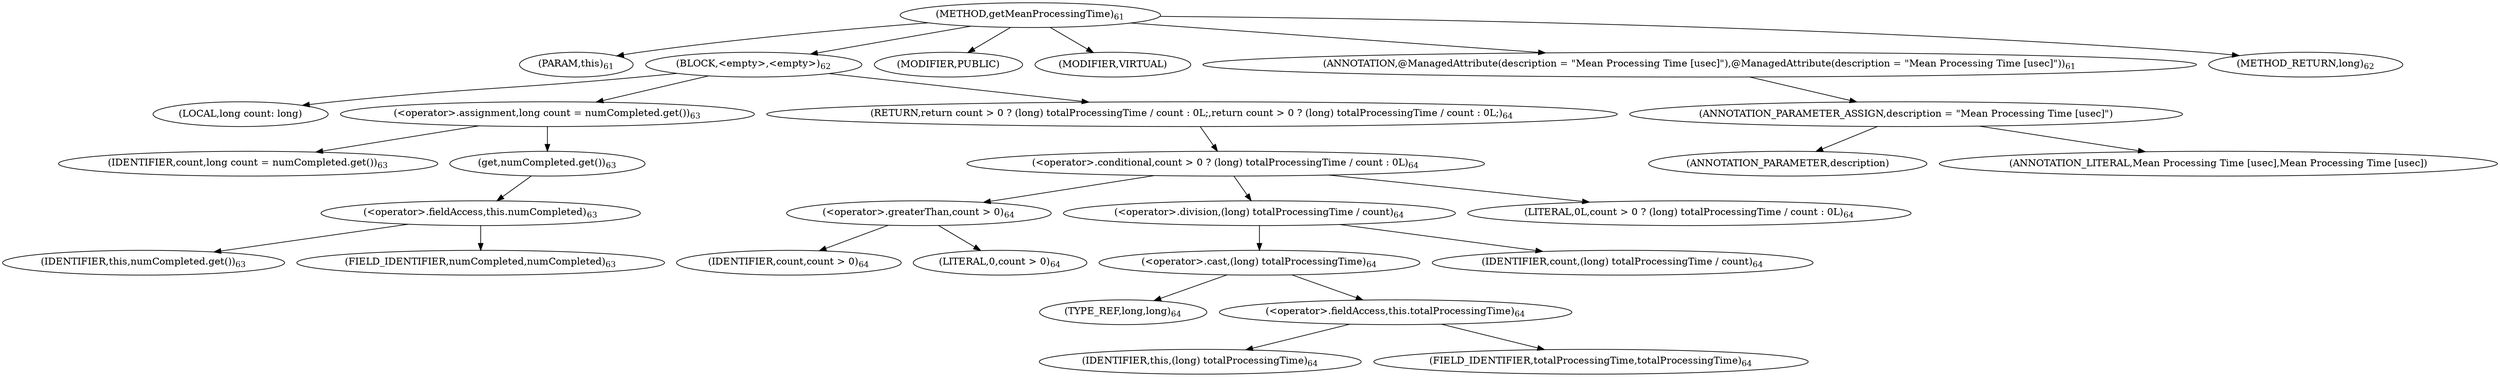 digraph "getMeanProcessingTime" {  
"104" [label = <(METHOD,getMeanProcessingTime)<SUB>61</SUB>> ]
"105" [label = <(PARAM,this)<SUB>61</SUB>> ]
"106" [label = <(BLOCK,&lt;empty&gt;,&lt;empty&gt;)<SUB>62</SUB>> ]
"107" [label = <(LOCAL,long count: long)> ]
"108" [label = <(&lt;operator&gt;.assignment,long count = numCompleted.get())<SUB>63</SUB>> ]
"109" [label = <(IDENTIFIER,count,long count = numCompleted.get())<SUB>63</SUB>> ]
"110" [label = <(get,numCompleted.get())<SUB>63</SUB>> ]
"111" [label = <(&lt;operator&gt;.fieldAccess,this.numCompleted)<SUB>63</SUB>> ]
"112" [label = <(IDENTIFIER,this,numCompleted.get())<SUB>63</SUB>> ]
"113" [label = <(FIELD_IDENTIFIER,numCompleted,numCompleted)<SUB>63</SUB>> ]
"114" [label = <(RETURN,return count &gt; 0 ? (long) totalProcessingTime / count : 0L;,return count &gt; 0 ? (long) totalProcessingTime / count : 0L;)<SUB>64</SUB>> ]
"115" [label = <(&lt;operator&gt;.conditional,count &gt; 0 ? (long) totalProcessingTime / count : 0L)<SUB>64</SUB>> ]
"116" [label = <(&lt;operator&gt;.greaterThan,count &gt; 0)<SUB>64</SUB>> ]
"117" [label = <(IDENTIFIER,count,count &gt; 0)<SUB>64</SUB>> ]
"118" [label = <(LITERAL,0,count &gt; 0)<SUB>64</SUB>> ]
"119" [label = <(&lt;operator&gt;.division,(long) totalProcessingTime / count)<SUB>64</SUB>> ]
"120" [label = <(&lt;operator&gt;.cast,(long) totalProcessingTime)<SUB>64</SUB>> ]
"121" [label = <(TYPE_REF,long,long)<SUB>64</SUB>> ]
"122" [label = <(&lt;operator&gt;.fieldAccess,this.totalProcessingTime)<SUB>64</SUB>> ]
"123" [label = <(IDENTIFIER,this,(long) totalProcessingTime)<SUB>64</SUB>> ]
"124" [label = <(FIELD_IDENTIFIER,totalProcessingTime,totalProcessingTime)<SUB>64</SUB>> ]
"125" [label = <(IDENTIFIER,count,(long) totalProcessingTime / count)<SUB>64</SUB>> ]
"126" [label = <(LITERAL,0L,count &gt; 0 ? (long) totalProcessingTime / count : 0L)<SUB>64</SUB>> ]
"127" [label = <(MODIFIER,PUBLIC)> ]
"128" [label = <(MODIFIER,VIRTUAL)> ]
"129" [label = <(ANNOTATION,@ManagedAttribute(description = &quot;Mean Processing Time [usec]&quot;),@ManagedAttribute(description = &quot;Mean Processing Time [usec]&quot;))<SUB>61</SUB>> ]
"130" [label = <(ANNOTATION_PARAMETER_ASSIGN,description = &quot;Mean Processing Time [usec]&quot;)> ]
"131" [label = <(ANNOTATION_PARAMETER,description)> ]
"132" [label = <(ANNOTATION_LITERAL,Mean Processing Time [usec],Mean Processing Time [usec])> ]
"133" [label = <(METHOD_RETURN,long)<SUB>62</SUB>> ]
  "104" -> "105" 
  "104" -> "106" 
  "104" -> "127" 
  "104" -> "128" 
  "104" -> "129" 
  "104" -> "133" 
  "106" -> "107" 
  "106" -> "108" 
  "106" -> "114" 
  "108" -> "109" 
  "108" -> "110" 
  "110" -> "111" 
  "111" -> "112" 
  "111" -> "113" 
  "114" -> "115" 
  "115" -> "116" 
  "115" -> "119" 
  "115" -> "126" 
  "116" -> "117" 
  "116" -> "118" 
  "119" -> "120" 
  "119" -> "125" 
  "120" -> "121" 
  "120" -> "122" 
  "122" -> "123" 
  "122" -> "124" 
  "129" -> "130" 
  "130" -> "131" 
  "130" -> "132" 
}
